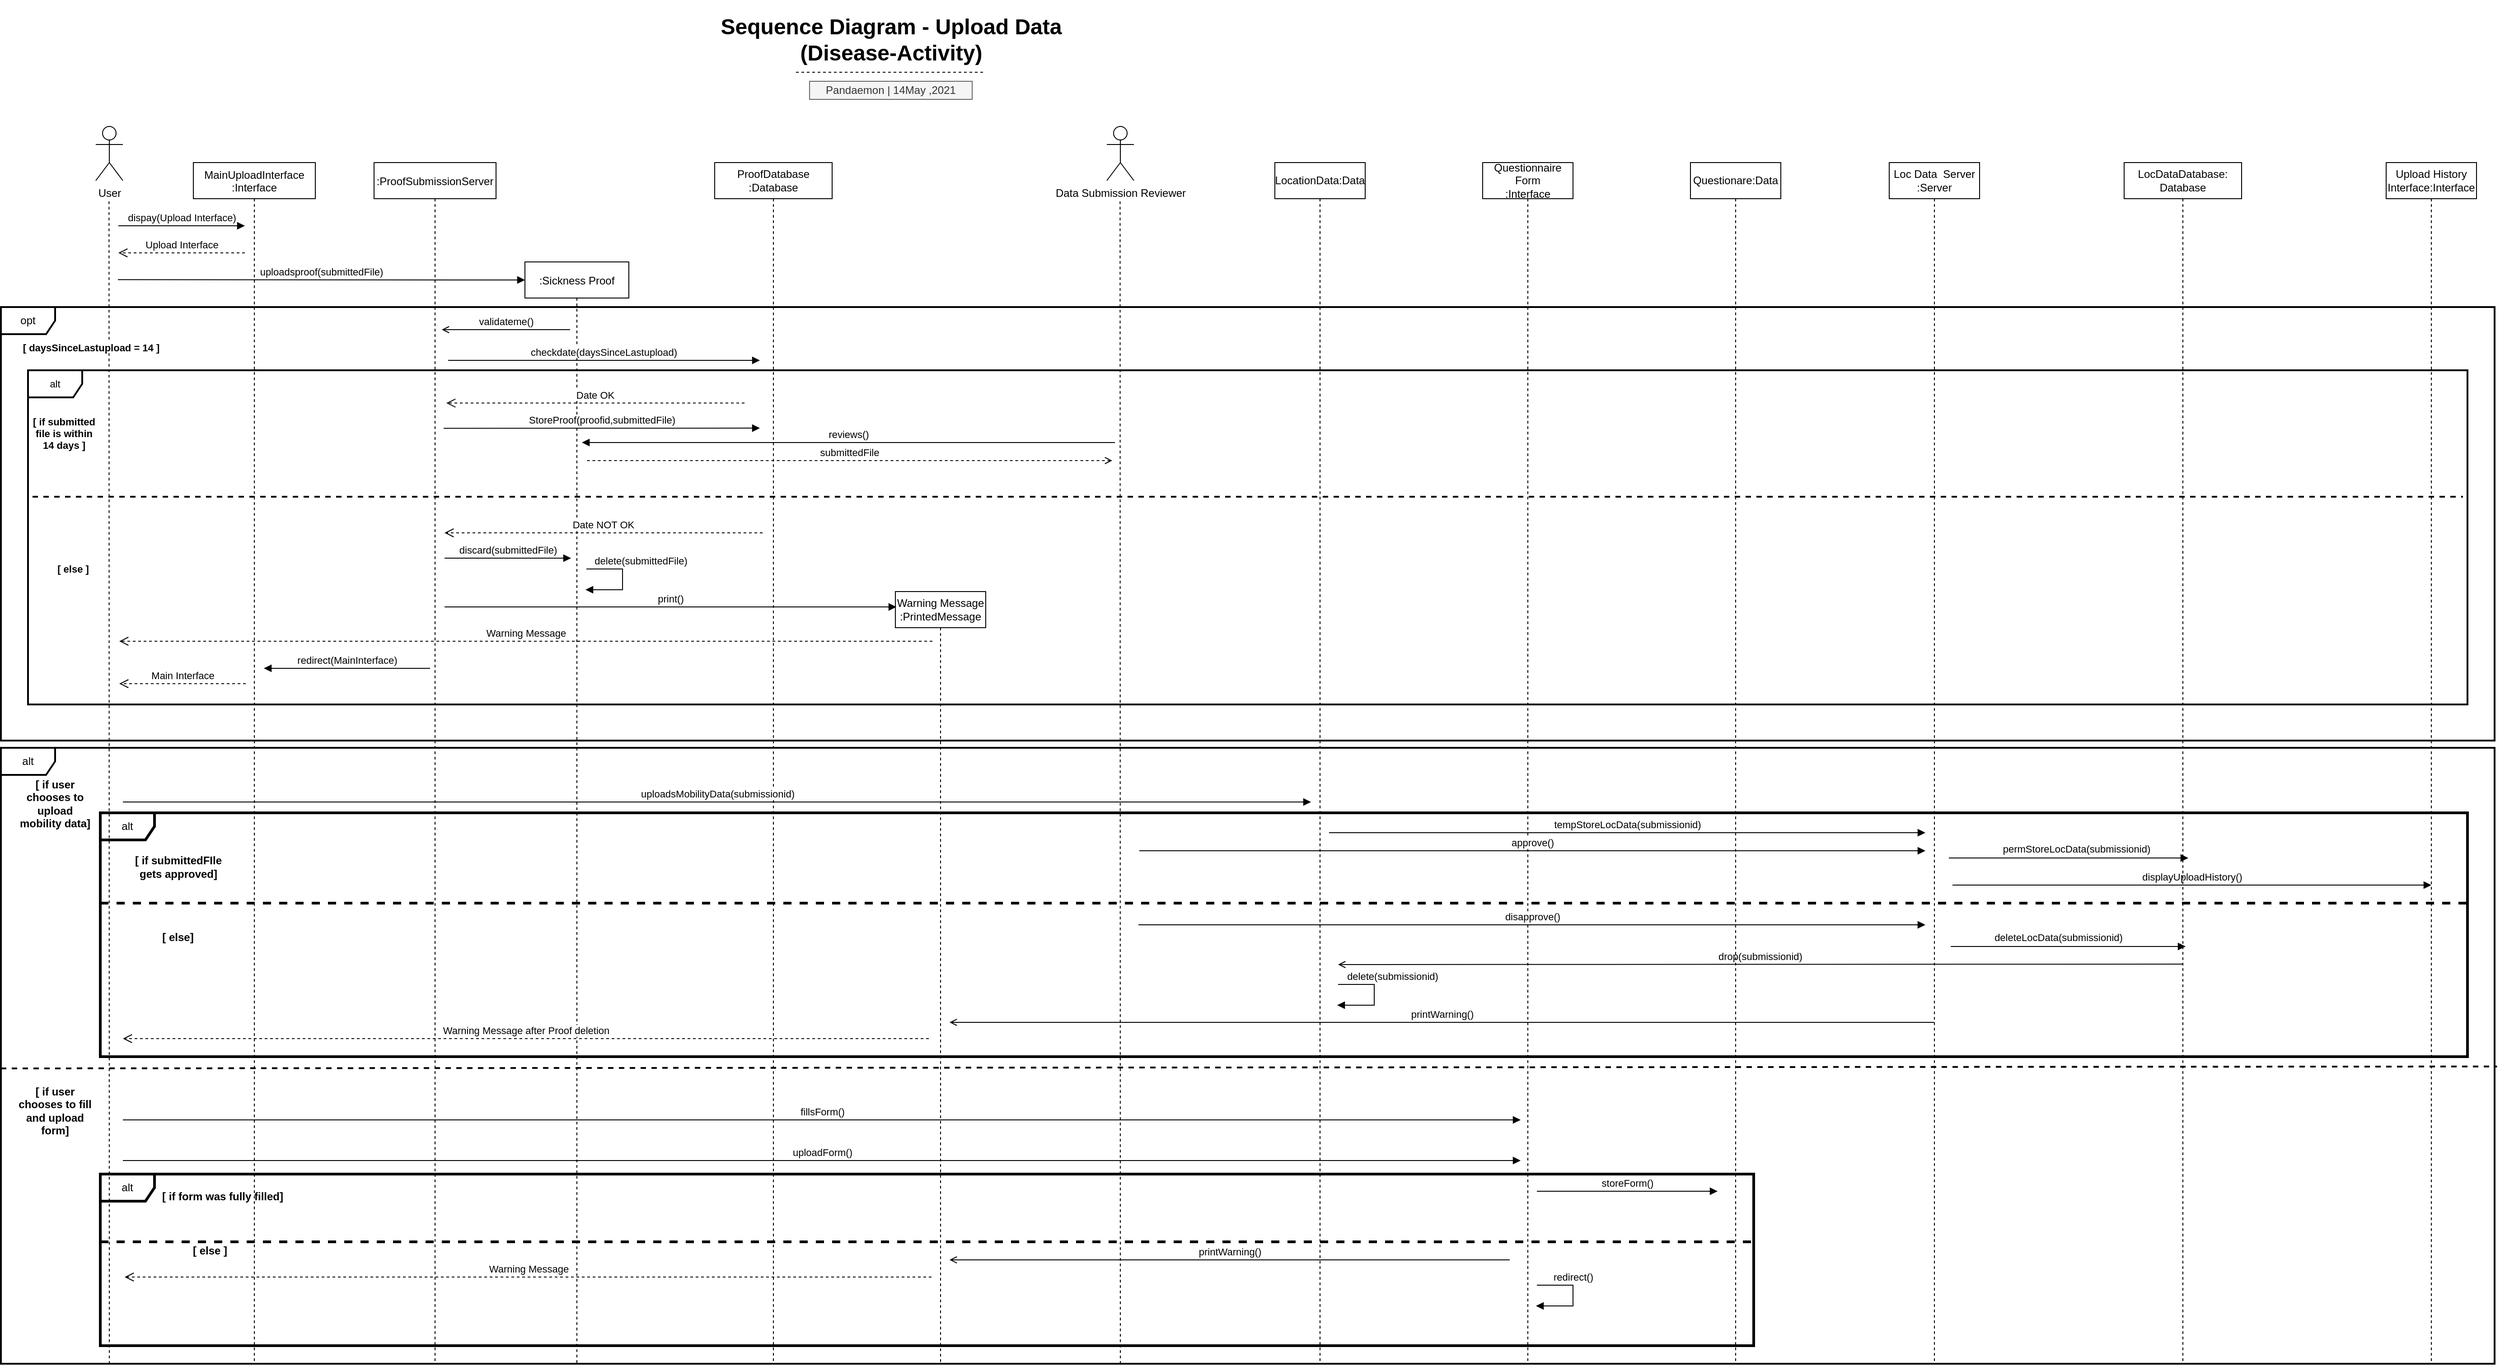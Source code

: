 <mxfile version="14.7.0" type="device"><diagram id="kgpKYQtTHZ0yAKxKKP6v" name="Page-1"><mxGraphModel dx="2912" dy="1132" grid="1" gridSize="10" guides="1" tooltips="1" connect="1" arrows="1" fold="1" page="1" pageScale="1" pageWidth="850" pageHeight="1100" math="0" shadow="0"><root><mxCell id="0"/><mxCell id="1" parent="0"/><mxCell id="XawwfjMC9c3n324ldC9J-43" value="alt" style="shape=umlFrame;whiteSpace=wrap;html=1;strokeWidth=2;" vertex="1" parent="1"><mxGeometry x="-560" y="848" width="2760" height="682" as="geometry"/></mxCell><mxCell id="Om-rAoznsVqeF17_8Hrn-14" value="opt" style="shape=umlFrame;whiteSpace=wrap;html=1;rounded=0;gradientColor=none;strokeWidth=2;" parent="1" vertex="1"><mxGeometry x="-560" y="360" width="2760" height="480" as="geometry"/></mxCell><mxCell id="Om-rAoznsVqeF17_8Hrn-26" value="alt" style="shape=umlFrame;whiteSpace=wrap;html=1;rounded=0;fontSize=11;gradientColor=none;strokeWidth=2;" parent="1" vertex="1"><mxGeometry x="-530" y="430" width="2700" height="370" as="geometry"/></mxCell><mxCell id="XawwfjMC9c3n324ldC9J-33" value="alt" style="shape=umlFrame;whiteSpace=wrap;html=1;strokeWidth=3;" vertex="1" parent="1"><mxGeometry x="-450" y="1320" width="1830" height="190" as="geometry"/></mxCell><mxCell id="XawwfjMC9c3n324ldC9J-15" value="alt" style="shape=umlFrame;whiteSpace=wrap;html=1;strokeWidth=3;" vertex="1" parent="1"><mxGeometry x="-450" y="920" width="2620" height="270" as="geometry"/></mxCell><mxCell id="Om-rAoznsVqeF17_8Hrn-8" value="ProofDatabase&lt;br&gt;:Database" style="shape=umlLifeline;perimeter=lifelinePerimeter;whiteSpace=wrap;html=1;container=1;collapsible=0;recursiveResize=0;outlineConnect=0;labelBorderColor=none;rounded=0;" parent="1" vertex="1"><mxGeometry x="230" y="200" width="130" height="1330" as="geometry"/></mxCell><mxCell id="3nuBFxr9cyL0pnOWT2aG-1" value="MainUploadInterface&#10;:Interface" style="shape=umlLifeline;perimeter=lifelinePerimeter;container=0;collapsible=0;recursiveResize=0;rounded=0;shadow=0;strokeWidth=1;" parent="1" vertex="1"><mxGeometry x="-347" y="200" width="135" height="1330" as="geometry"/></mxCell><mxCell id="3nuBFxr9cyL0pnOWT2aG-5" value=":Sickness Proof" style="shape=umlLifeline;perimeter=lifelinePerimeter;container=0;collapsible=0;recursiveResize=0;rounded=0;shadow=0;strokeWidth=1;" parent="1" vertex="1"><mxGeometry x="20" y="310" width="115" height="1220" as="geometry"/></mxCell><mxCell id="3nuBFxr9cyL0pnOWT2aG-7" value="Date OK" style="verticalAlign=bottom;endArrow=open;dashed=1;endSize=8;shadow=0;strokeWidth=1;" parent="1" edge="1"><mxGeometry relative="1" as="geometry"><mxPoint x="-67" y="466.31" as="targetPoint"/><mxPoint x="263" y="466.31" as="sourcePoint"/><Array as="points"><mxPoint x="183" y="466.31"/></Array></mxGeometry></mxCell><mxCell id="yswF-XRlM-i2mDEN6N3y-1" value="&lt;h1&gt;Sequence Diagram - Upload Data (Disease-Activity)&lt;/h1&gt;" style="text;html=1;strokeColor=none;fillColor=none;spacing=5;spacingTop=-20;whiteSpace=wrap;overflow=hidden;rounded=0;fontFamily=Helvetica;align=center;" parent="1" vertex="1"><mxGeometry x="178" y="30" width="495" height="120" as="geometry"/></mxCell><mxCell id="yswF-XRlM-i2mDEN6N3y-2" value="Pandaemon | 14May ,2021" style="text;html=1;strokeColor=#666666;fillColor=#f5f5f5;align=center;verticalAlign=middle;whiteSpace=wrap;rounded=0;fontFamily=Helvetica;fontStyle=0;fontColor=#333333;" parent="1" vertex="1"><mxGeometry x="335" y="110" width="180" height="20" as="geometry"/></mxCell><mxCell id="yswF-XRlM-i2mDEN6N3y-3" value="" style="endArrow=none;dashed=1;html=1;fontFamily=Helvetica;" parent="1" edge="1"><mxGeometry width="50" height="50" relative="1" as="geometry"><mxPoint x="320" y="100" as="sourcePoint"/><mxPoint x="530" y="100" as="targetPoint"/></mxGeometry></mxCell><mxCell id="yswF-XRlM-i2mDEN6N3y-4" value="User" style="shape=umlActor;verticalLabelPosition=bottom;verticalAlign=top;html=1;outlineConnect=0;" parent="1" vertex="1"><mxGeometry x="-455" y="160" width="30" height="60" as="geometry"/></mxCell><mxCell id="yswF-XRlM-i2mDEN6N3y-5" value="" style="endArrow=none;dashed=1;html=1;" parent="1" edge="1"><mxGeometry width="50" height="50" relative="1" as="geometry"><mxPoint x="-440" y="1530" as="sourcePoint"/><mxPoint x="-440.34" y="240" as="targetPoint"/></mxGeometry></mxCell><mxCell id="Om-rAoznsVqeF17_8Hrn-1" value="Questionnaire Form&lt;br&gt;:Interface" style="shape=umlLifeline;perimeter=lifelinePerimeter;whiteSpace=wrap;html=1;container=1;collapsible=0;recursiveResize=0;outlineConnect=0;" parent="1" vertex="1"><mxGeometry x="1080" y="200" width="100" height="1330" as="geometry"/></mxCell><mxCell id="Om-rAoznsVqeF17_8Hrn-3" value="Data Submission Reviewer" style="shape=umlActor;verticalLabelPosition=bottom;verticalAlign=top;html=1;outlineConnect=0;" parent="1" vertex="1"><mxGeometry x="664" y="160" width="30" height="60" as="geometry"/></mxCell><mxCell id="Om-rAoznsVqeF17_8Hrn-4" value="" style="endArrow=none;dashed=1;html=1;" parent="1" edge="1"><mxGeometry width="50" height="50" relative="1" as="geometry"><mxPoint x="679" y="1530" as="sourcePoint"/><mxPoint x="678.71" y="240" as="targetPoint"/></mxGeometry></mxCell><mxCell id="Om-rAoznsVqeF17_8Hrn-5" value="reviews()" style="html=1;verticalAlign=bottom;endArrow=block;" parent="1" edge="1"><mxGeometry width="80" relative="1" as="geometry"><mxPoint x="673" y="510" as="sourcePoint"/><mxPoint x="83" y="510" as="targetPoint"/></mxGeometry></mxCell><mxCell id="Om-rAoznsVqeF17_8Hrn-6" value="&lt;span style=&quot;font-weight: normal&quot;&gt;uploadsMobilityData(submissionid)&lt;/span&gt;" style="html=1;verticalAlign=bottom;endArrow=block;fontStyle=1" parent="1" edge="1"><mxGeometry width="80" relative="1" as="geometry"><mxPoint x="-425" y="908" as="sourcePoint"/><mxPoint x="890" y="908" as="targetPoint"/></mxGeometry></mxCell><mxCell id="Om-rAoznsVqeF17_8Hrn-7" value="Warning Message&lt;br&gt;:PrintedMessage" style="shape=umlLifeline;perimeter=lifelinePerimeter;whiteSpace=wrap;html=1;container=1;collapsible=0;recursiveResize=0;outlineConnect=0;" parent="1" vertex="1"><mxGeometry x="430" y="675" width="100" height="855" as="geometry"/></mxCell><mxCell id="Om-rAoznsVqeF17_8Hrn-9" value="checkdate(daysSinceLastupload)" style="verticalAlign=bottom;endArrow=block;shadow=0;strokeWidth=1;" parent="1" edge="1"><mxGeometry relative="1" as="geometry"><mxPoint x="-65" y="419" as="sourcePoint"/><mxPoint x="280" y="419" as="targetPoint"/></mxGeometry></mxCell><mxCell id="Om-rAoznsVqeF17_8Hrn-11" value=":ProofSubmissionServer" style="shape=umlLifeline;perimeter=lifelinePerimeter;container=0;collapsible=0;recursiveResize=0;rounded=0;shadow=0;strokeWidth=1;" parent="1" vertex="1"><mxGeometry x="-147" y="200" width="135" height="1330" as="geometry"/></mxCell><mxCell id="Om-rAoznsVqeF17_8Hrn-12" value="dispay(Upload Interface)" style="html=1;verticalAlign=bottom;endArrow=block;" parent="1" edge="1"><mxGeometry width="80" relative="1" as="geometry"><mxPoint x="-430" y="270" as="sourcePoint"/><mxPoint x="-290" y="270" as="targetPoint"/></mxGeometry></mxCell><mxCell id="Om-rAoznsVqeF17_8Hrn-13" value="uploadsproof(submittedFile)" style="verticalAlign=bottom;endArrow=block;shadow=0;strokeWidth=1;" parent="1" edge="1"><mxGeometry relative="1" as="geometry"><mxPoint x="-430.5" y="329.66" as="sourcePoint"/><mxPoint x="20" y="330" as="targetPoint"/></mxGeometry></mxCell><mxCell id="Om-rAoznsVqeF17_8Hrn-15" value="validateme()" style="html=1;verticalAlign=bottom;endArrow=none;endFill=0;startArrow=open;startFill=0;" parent="1" edge="1"><mxGeometry width="80" relative="1" as="geometry"><mxPoint x="-72" y="385" as="sourcePoint"/><mxPoint x="70" y="385" as="targetPoint"/></mxGeometry></mxCell><mxCell id="Om-rAoznsVqeF17_8Hrn-16" value="StoreProof(proofid,submittedFile)" style="html=1;verticalAlign=bottom;endArrow=block;" parent="1" edge="1"><mxGeometry width="80" relative="1" as="geometry"><mxPoint x="-70" y="494.31" as="sourcePoint"/><mxPoint x="280" y="494" as="targetPoint"/></mxGeometry></mxCell><mxCell id="Om-rAoznsVqeF17_8Hrn-17" value="&lt;b&gt;[&amp;nbsp;&lt;span style=&quot;font-size: 11px ; background-color: rgb(255 , 255 , 255)&quot;&gt;daysSinceLastupload = 14 ]&lt;/span&gt;&lt;/b&gt;" style="text;html=1;strokeColor=none;fillColor=none;align=center;verticalAlign=middle;whiteSpace=wrap;rounded=0;fontSize=11;" parent="1" vertex="1"><mxGeometry x="-540" y="390" width="160" height="30" as="geometry"/></mxCell><mxCell id="Om-rAoznsVqeF17_8Hrn-18" value="Date NOT OK" style="verticalAlign=bottom;endArrow=open;dashed=1;endSize=8;shadow=0;strokeWidth=1;" parent="1" edge="1"><mxGeometry relative="1" as="geometry"><mxPoint x="-68.98" y="610" as="targetPoint"/><mxPoint x="283" y="610" as="sourcePoint"/><Array as="points"><mxPoint x="181.02" y="610"/></Array></mxGeometry></mxCell><mxCell id="Om-rAoznsVqeF17_8Hrn-19" value="discard(submittedFile)" style="html=1;verticalAlign=bottom;endArrow=block;fontSize=11;" parent="1" edge="1"><mxGeometry width="80" relative="1" as="geometry"><mxPoint x="-68.98" y="638" as="sourcePoint"/><mxPoint x="71.02" y="638" as="targetPoint"/></mxGeometry></mxCell><mxCell id="Om-rAoznsVqeF17_8Hrn-20" value="print()" style="html=1;verticalAlign=bottom;endArrow=block;fontSize=11;entryX=0;entryY=0.029;entryDx=0;entryDy=0;entryPerimeter=0;" parent="1" edge="1"><mxGeometry width="80" relative="1" as="geometry"><mxPoint x="-68.98" y="692" as="sourcePoint"/><mxPoint x="431.02" y="692.01" as="targetPoint"/></mxGeometry></mxCell><mxCell id="Om-rAoznsVqeF17_8Hrn-21" value="Warning Message" style="html=1;verticalAlign=bottom;endArrow=open;endSize=8;fontSize=11;dashed=1;" parent="1" edge="1"><mxGeometry relative="1" as="geometry"><mxPoint x="471.02" y="730" as="sourcePoint"/><mxPoint x="-428.98" y="730" as="targetPoint"/></mxGeometry></mxCell><mxCell id="Om-rAoznsVqeF17_8Hrn-22" value="redirect(MainInterface)" style="html=1;verticalAlign=bottom;endArrow=block;fontSize=11;" parent="1" edge="1"><mxGeometry width="80" relative="1" as="geometry"><mxPoint x="-84.98" y="760" as="sourcePoint"/><mxPoint x="-268.98" y="760" as="targetPoint"/></mxGeometry></mxCell><mxCell id="Om-rAoznsVqeF17_8Hrn-23" value="Main Interface" style="html=1;verticalAlign=bottom;endArrow=open;dashed=1;endSize=8;fontSize=11;" parent="1" edge="1"><mxGeometry relative="1" as="geometry"><mxPoint x="-288.98" y="777" as="sourcePoint"/><mxPoint x="-428.98" y="777" as="targetPoint"/></mxGeometry></mxCell><mxCell id="Om-rAoznsVqeF17_8Hrn-24" value="Upload Interface" style="html=1;verticalAlign=bottom;endArrow=open;dashed=1;endSize=8;fontSize=11;" parent="1" edge="1"><mxGeometry relative="1" as="geometry"><mxPoint x="-290" y="300" as="sourcePoint"/><mxPoint x="-430" y="300" as="targetPoint"/></mxGeometry></mxCell><mxCell id="Om-rAoznsVqeF17_8Hrn-25" value="delete(submittedFile)" style="html=1;verticalAlign=bottom;endArrow=block;fontSize=11;rounded=0;" parent="1" edge="1"><mxGeometry x="-0.234" y="20" width="80" relative="1" as="geometry"><mxPoint x="88.02" y="650" as="sourcePoint"/><mxPoint x="87.02" y="673" as="targetPoint"/><Array as="points"><mxPoint x="128.02" y="650"/><mxPoint x="128.02" y="673"/></Array><mxPoint as="offset"/></mxGeometry></mxCell><mxCell id="Om-rAoznsVqeF17_8Hrn-28" value="" style="endArrow=none;dashed=1;html=1;fontSize=11;strokeWidth=2;" parent="1" edge="1"><mxGeometry width="50" height="50" relative="1" as="geometry"><mxPoint x="-525" y="570" as="sourcePoint"/><mxPoint x="2165" y="570" as="targetPoint"/></mxGeometry></mxCell><mxCell id="Om-rAoznsVqeF17_8Hrn-29" value="&lt;b&gt;[ if submitted file is within 14 days ]&lt;/b&gt;" style="text;html=1;strokeColor=none;fillColor=none;align=center;verticalAlign=middle;whiteSpace=wrap;rounded=0;fontSize=11;" parent="1" vertex="1"><mxGeometry x="-530" y="490" width="80" height="20" as="geometry"/></mxCell><mxCell id="Om-rAoznsVqeF17_8Hrn-30" value="&lt;b&gt;[ else ]&lt;/b&gt;" style="text;html=1;strokeColor=none;fillColor=none;align=center;verticalAlign=middle;whiteSpace=wrap;rounded=0;fontSize=11;" parent="1" vertex="1"><mxGeometry x="-520" y="640" width="80" height="20" as="geometry"/></mxCell><mxCell id="Om-rAoznsVqeF17_8Hrn-31" value="Loc Data&amp;nbsp; Server :Server" style="shape=umlLifeline;perimeter=lifelinePerimeter;whiteSpace=wrap;html=1;container=1;collapsible=0;recursiveResize=0;outlineConnect=0;" parent="1" vertex="1"><mxGeometry x="1530" y="200" width="100" height="1330" as="geometry"/></mxCell><mxCell id="XawwfjMC9c3n324ldC9J-38" value="displayUploadHistory()" style="html=1;verticalAlign=bottom;endArrow=block;strokeWidth=1;" edge="1" parent="Om-rAoznsVqeF17_8Hrn-31"><mxGeometry width="80" relative="1" as="geometry"><mxPoint x="70" y="800" as="sourcePoint"/><mxPoint x="600" y="800" as="targetPoint"/></mxGeometry></mxCell><mxCell id="XawwfjMC9c3n324ldC9J-1" value="LocationData:Data" style="shape=umlLifeline;perimeter=lifelinePerimeter;whiteSpace=wrap;html=1;container=1;collapsible=0;recursiveResize=0;outlineConnect=0;" vertex="1" parent="1"><mxGeometry x="850" y="200" width="100" height="1330" as="geometry"/></mxCell><mxCell id="XawwfjMC9c3n324ldC9J-40" value="tempStoreLocData(submissionid)" style="html=1;verticalAlign=bottom;endArrow=block;strokeWidth=1;" edge="1" parent="XawwfjMC9c3n324ldC9J-1"><mxGeometry width="80" relative="1" as="geometry"><mxPoint x="60" y="742" as="sourcePoint"/><mxPoint x="720" y="742" as="targetPoint"/></mxGeometry></mxCell><mxCell id="XawwfjMC9c3n324ldC9J-5" value="submittedFile" style="html=1;verticalAlign=bottom;endArrow=none;dashed=1;endSize=8;strokeWidth=1;endFill=0;startArrow=open;startFill=0;" edge="1" parent="1"><mxGeometry relative="1" as="geometry"><mxPoint x="670" y="530" as="sourcePoint"/><mxPoint x="88" y="530" as="targetPoint"/></mxGeometry></mxCell><mxCell id="XawwfjMC9c3n324ldC9J-6" value="&lt;b&gt;[ if submittedFIle gets approved]&lt;/b&gt;" style="text;html=1;strokeColor=none;fillColor=none;align=center;verticalAlign=middle;whiteSpace=wrap;rounded=0;" vertex="1" parent="1"><mxGeometry x="-415" y="960" width="102.5" height="40" as="geometry"/></mxCell><mxCell id="XawwfjMC9c3n324ldC9J-7" value="&lt;b&gt;[ else]&lt;/b&gt;" style="text;html=1;strokeColor=none;fillColor=none;align=center;verticalAlign=middle;whiteSpace=wrap;rounded=0;" vertex="1" parent="1"><mxGeometry x="-383.75" y="1048" width="40" height="20" as="geometry"/></mxCell><mxCell id="XawwfjMC9c3n324ldC9J-8" value="approve()" style="html=1;verticalAlign=bottom;endArrow=none;endFill=0;startArrow=block;startFill=1;" edge="1" parent="1"><mxGeometry width="80" relative="1" as="geometry"><mxPoint x="1570" y="962" as="sourcePoint"/><mxPoint x="700" y="962" as="targetPoint"/></mxGeometry></mxCell><mxCell id="XawwfjMC9c3n324ldC9J-9" value="" style="html=1;verticalAlign=bottom;endArrow=none;strokeWidth=1;endFill=0;startArrow=block;startFill=1;" edge="1" parent="1"><mxGeometry x="0.222" y="-20" width="80" relative="1" as="geometry"><mxPoint x="1861" y="970" as="sourcePoint"/><mxPoint x="1596" y="970" as="targetPoint"/><mxPoint as="offset"/></mxGeometry></mxCell><mxCell id="XawwfjMC9c3n324ldC9J-10" value="&lt;span style=&quot;font-size: 11px ; background-color: rgb(255 , 255 , 255)&quot;&gt;permStoreLocData(submissionid&lt;/span&gt;&lt;span style=&quot;font-size: 11px ; background-color: rgb(255 , 255 , 255)&quot;&gt;)&lt;/span&gt;" style="text;html=1;strokeColor=none;fillColor=none;align=center;verticalAlign=middle;whiteSpace=wrap;rounded=0;" vertex="1" parent="1"><mxGeometry x="1590" y="940" width="295" height="40" as="geometry"/></mxCell><mxCell id="XawwfjMC9c3n324ldC9J-11" value="disapprove()" style="html=1;verticalAlign=bottom;endArrow=block;" edge="1" parent="1"><mxGeometry width="80" relative="1" as="geometry"><mxPoint x="699" y="1044" as="sourcePoint"/><mxPoint x="1570" y="1044" as="targetPoint"/></mxGeometry></mxCell><mxCell id="XawwfjMC9c3n324ldC9J-12" value="&lt;span style=&quot;font-size: 11px ; background-color: rgb(255 , 255 , 255)&quot;&gt;deleteLocData(submissionid)&lt;/span&gt;" style="text;html=1;strokeColor=none;fillColor=none;align=center;verticalAlign=middle;whiteSpace=wrap;rounded=0;" vertex="1" parent="1"><mxGeometry x="1570" y="1038" width="295" height="40" as="geometry"/></mxCell><mxCell id="XawwfjMC9c3n324ldC9J-13" value="" style="html=1;verticalAlign=bottom;endArrow=block;strokeWidth=1;" edge="1" parent="1"><mxGeometry x="0.222" y="-20" width="80" relative="1" as="geometry"><mxPoint x="1598" y="1068" as="sourcePoint"/><mxPoint x="1858" y="1068" as="targetPoint"/><mxPoint as="offset"/></mxGeometry></mxCell><mxCell id="XawwfjMC9c3n324ldC9J-14" value="Warning Message after Proof deletion" style="html=1;verticalAlign=bottom;endArrow=open;dashed=1;endSize=8;strokeWidth=1;" edge="1" parent="1"><mxGeometry relative="1" as="geometry"><mxPoint x="467" y="1170" as="sourcePoint"/><mxPoint x="-425" y="1170" as="targetPoint"/></mxGeometry></mxCell><mxCell id="XawwfjMC9c3n324ldC9J-16" value="" style="endArrow=none;dashed=1;html=1;strokeWidth=3;" edge="1" parent="1"><mxGeometry width="50" height="50" relative="1" as="geometry"><mxPoint x="-450" y="1020" as="sourcePoint"/><mxPoint x="2170" y="1020" as="targetPoint"/></mxGeometry></mxCell><mxCell id="XawwfjMC9c3n324ldC9J-18" value="drop(submissionid)" style="html=1;verticalAlign=bottom;endArrow=none;fontSize=11;endFill=0;startArrow=open;startFill=0;" edge="1" parent="1"><mxGeometry width="80" relative="1" as="geometry"><mxPoint x="920" y="1088" as="sourcePoint"/><mxPoint x="1855" y="1087.5" as="targetPoint"/></mxGeometry></mxCell><mxCell id="XawwfjMC9c3n324ldC9J-19" value="delete(submissionid)" style="html=1;verticalAlign=bottom;endArrow=block;fontSize=11;rounded=0;" edge="1" parent="1"><mxGeometry x="-0.234" y="20" width="80" relative="1" as="geometry"><mxPoint x="920" y="1110" as="sourcePoint"/><mxPoint x="919" y="1133" as="targetPoint"/><Array as="points"><mxPoint x="960" y="1110"/><mxPoint x="960" y="1133"/></Array><mxPoint as="offset"/></mxGeometry></mxCell><mxCell id="XawwfjMC9c3n324ldC9J-20" value="[ if user chooses to upload mobility data]" style="text;html=1;strokeColor=none;fillColor=none;align=center;verticalAlign=middle;whiteSpace=wrap;rounded=0;fontStyle=1" vertex="1" parent="1"><mxGeometry x="-545" y="890" width="90" height="40" as="geometry"/></mxCell><mxCell id="XawwfjMC9c3n324ldC9J-21" value="[ if user chooses to fill and upload form]" style="text;html=1;strokeColor=none;fillColor=none;align=center;verticalAlign=middle;whiteSpace=wrap;rounded=0;fontStyle=1" vertex="1" parent="1"><mxGeometry x="-545" y="1230" width="90" height="40" as="geometry"/></mxCell><mxCell id="XawwfjMC9c3n324ldC9J-22" value="fillsForm()" style="html=1;verticalAlign=bottom;endArrow=block;" edge="1" parent="1"><mxGeometry width="80" relative="1" as="geometry"><mxPoint x="-425" y="1260" as="sourcePoint"/><mxPoint x="1122" y="1260" as="targetPoint"/></mxGeometry></mxCell><mxCell id="XawwfjMC9c3n324ldC9J-24" value="&lt;b&gt;[ if form was fully filled]&lt;/b&gt;" style="text;html=1;align=center;verticalAlign=middle;resizable=0;points=[];autosize=1;strokeColor=none;" vertex="1" parent="1"><mxGeometry x="-390" y="1335" width="150" height="20" as="geometry"/></mxCell><mxCell id="XawwfjMC9c3n324ldC9J-25" value="Questionare:Data" style="shape=umlLifeline;perimeter=lifelinePerimeter;whiteSpace=wrap;html=1;container=1;collapsible=0;recursiveResize=0;outlineConnect=0;" vertex="1" parent="1"><mxGeometry x="1310" y="200" width="100" height="1330" as="geometry"/></mxCell><mxCell id="XawwfjMC9c3n324ldC9J-28" value="&lt;span style=&quot;font-weight: normal&quot;&gt;uploadForm()&lt;/span&gt;" style="html=1;verticalAlign=bottom;endArrow=block;fontStyle=1" edge="1" parent="1"><mxGeometry width="80" relative="1" as="geometry"><mxPoint x="-425" y="1305" as="sourcePoint"/><mxPoint x="1122.0" y="1305" as="targetPoint"/></mxGeometry></mxCell><mxCell id="XawwfjMC9c3n324ldC9J-29" value="&lt;b&gt;[ else ]&lt;/b&gt;" style="text;html=1;align=center;verticalAlign=middle;resizable=0;points=[];autosize=1;strokeColor=none;" vertex="1" parent="1"><mxGeometry x="-353.75" y="1395" width="50" height="20" as="geometry"/></mxCell><mxCell id="XawwfjMC9c3n324ldC9J-30" value="storeForm()" style="html=1;verticalAlign=bottom;endArrow=block;strokeWidth=1;" edge="1" parent="1"><mxGeometry width="80" relative="1" as="geometry"><mxPoint x="1140" y="1339" as="sourcePoint"/><mxPoint x="1340" y="1339" as="targetPoint"/></mxGeometry></mxCell><mxCell id="XawwfjMC9c3n324ldC9J-31" value="Warning Message" style="html=1;verticalAlign=bottom;endArrow=open;endSize=8;fontSize=11;dashed=1;" edge="1" parent="1"><mxGeometry relative="1" as="geometry"><mxPoint x="470" y="1434" as="sourcePoint"/><mxPoint x="-423" y="1434" as="targetPoint"/></mxGeometry></mxCell><mxCell id="XawwfjMC9c3n324ldC9J-32" value="redirect()" style="html=1;verticalAlign=bottom;endArrow=block;fontSize=11;rounded=0;" edge="1" parent="1"><mxGeometry x="-0.231" width="80" relative="1" as="geometry"><mxPoint x="1140" y="1443" as="sourcePoint"/><mxPoint x="1139" y="1466" as="targetPoint"/><Array as="points"><mxPoint x="1180" y="1443"/><mxPoint x="1180" y="1466"/></Array><mxPoint as="offset"/></mxGeometry></mxCell><mxCell id="XawwfjMC9c3n324ldC9J-35" value="" style="endArrow=none;dashed=1;html=1;strokeWidth=3;" edge="1" parent="1"><mxGeometry width="50" height="50" relative="1" as="geometry"><mxPoint x="-450" y="1395" as="sourcePoint"/><mxPoint x="1380" y="1395" as="targetPoint"/></mxGeometry></mxCell><mxCell id="XawwfjMC9c3n324ldC9J-36" value="Upload History Interface:Interface" style="shape=umlLifeline;perimeter=lifelinePerimeter;whiteSpace=wrap;html=1;container=1;collapsible=0;recursiveResize=0;outlineConnect=0;" vertex="1" parent="1"><mxGeometry x="2080" y="200" width="100" height="1330" as="geometry"/></mxCell><mxCell id="XawwfjMC9c3n324ldC9J-37" value="printWarning()" style="html=1;verticalAlign=bottom;endArrow=none;fontSize=11;entryX=0;entryY=0.029;entryDx=0;entryDy=0;entryPerimeter=0;endFill=0;startArrow=open;startFill=0;" edge="1" parent="1"><mxGeometry width="80" relative="1" as="geometry"><mxPoint x="490" y="1415" as="sourcePoint"/><mxPoint x="1110.0" y="1415.01" as="targetPoint"/></mxGeometry></mxCell><mxCell id="XawwfjMC9c3n324ldC9J-39" value="LocDataDatabase:&lt;br&gt;Database" style="shape=umlLifeline;perimeter=lifelinePerimeter;whiteSpace=wrap;html=1;container=1;collapsible=0;recursiveResize=0;outlineConnect=0;labelBorderColor=none;rounded=0;" vertex="1" parent="1"><mxGeometry x="1790" y="200" width="130" height="1330" as="geometry"/></mxCell><mxCell id="XawwfjMC9c3n324ldC9J-42" value="printWarning()" style="html=1;verticalAlign=bottom;endArrow=none;fontSize=11;entryX=0;entryY=0.029;entryDx=0;entryDy=0;entryPerimeter=0;endFill=0;startArrow=open;startFill=0;" edge="1" parent="1"><mxGeometry width="80" relative="1" as="geometry"><mxPoint x="490" y="1152" as="sourcePoint"/><mxPoint x="1580" y="1152.01" as="targetPoint"/></mxGeometry></mxCell><mxCell id="XawwfjMC9c3n324ldC9J-44" value="" style="endArrow=none;dashed=1;html=1;strokeWidth=2;entryX=1.001;entryY=0.513;entryDx=0;entryDy=0;entryPerimeter=0;" edge="1" parent="1"><mxGeometry width="50" height="50" relative="1" as="geometry"><mxPoint x="-560" y="1203" as="sourcePoint"/><mxPoint x="2202.76" y="1200.866" as="targetPoint"/></mxGeometry></mxCell></root></mxGraphModel></diagram></mxfile>